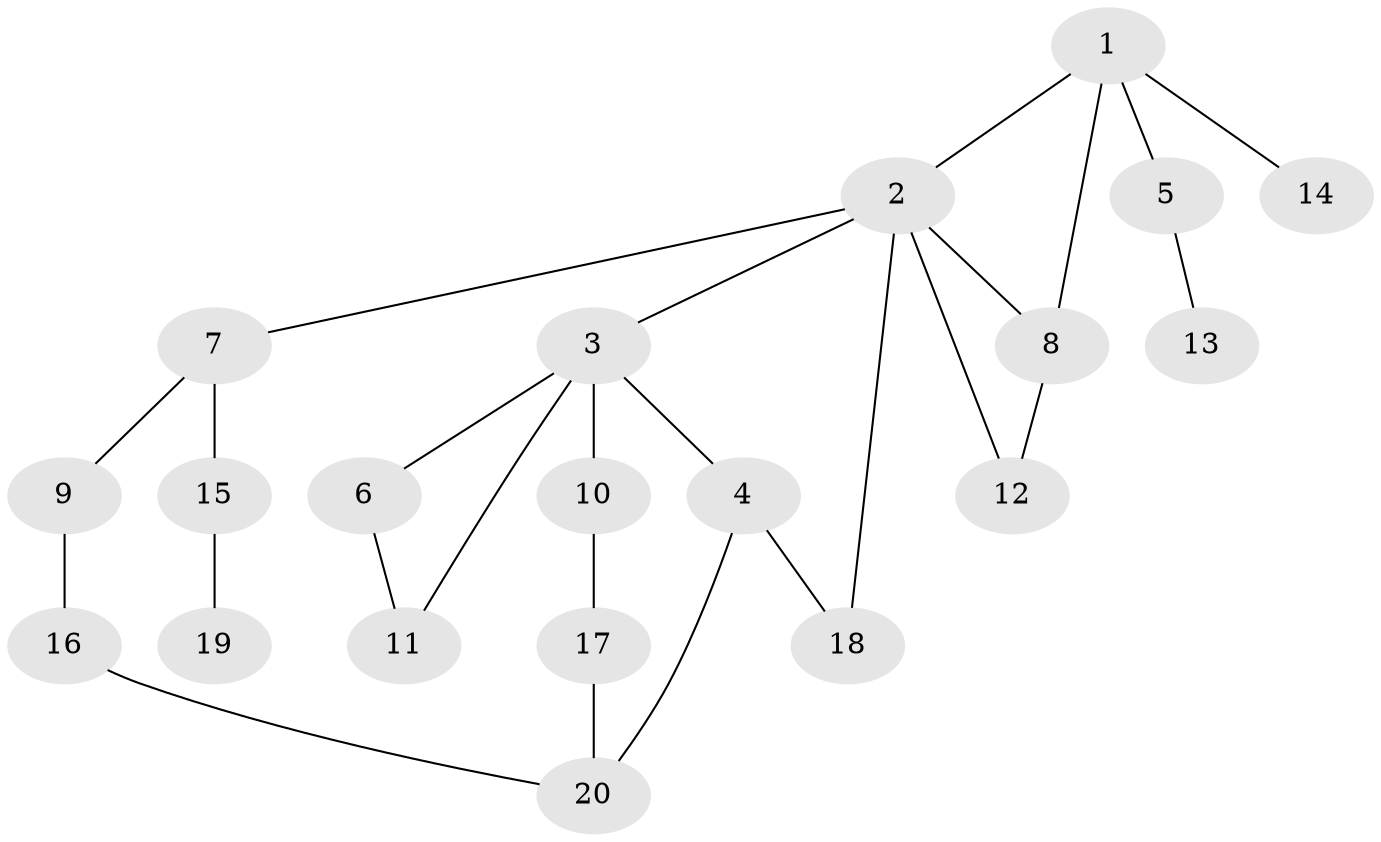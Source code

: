 // Generated by graph-tools (version 1.1) at 2025/46/02/15/25 05:46:28]
// undirected, 20 vertices, 25 edges
graph export_dot {
graph [start="1"]
  node [color=gray90,style=filled];
  1;
  2;
  3;
  4;
  5;
  6;
  7;
  8;
  9;
  10;
  11;
  12;
  13;
  14;
  15;
  16;
  17;
  18;
  19;
  20;
  1 -- 2;
  1 -- 5;
  1 -- 14;
  1 -- 8;
  2 -- 3;
  2 -- 7;
  2 -- 8;
  2 -- 18;
  2 -- 12;
  3 -- 4;
  3 -- 6;
  3 -- 10;
  3 -- 11;
  4 -- 18;
  4 -- 20;
  5 -- 13;
  6 -- 11;
  7 -- 9;
  7 -- 15;
  8 -- 12;
  9 -- 16;
  10 -- 17;
  15 -- 19;
  16 -- 20;
  17 -- 20;
}
